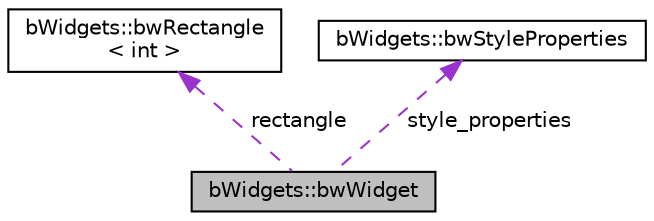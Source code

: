 digraph "bWidgets::bwWidget"
{
 // LATEX_PDF_SIZE
  edge [fontname="Helvetica",fontsize="10",labelfontname="Helvetica",labelfontsize="10"];
  node [fontname="Helvetica",fontsize="10",shape=record];
  Node1 [label="bWidgets::bwWidget",height=0.2,width=0.4,color="black", fillcolor="grey75", style="filled", fontcolor="black",tooltip="Abstract base class that all widgets derive from."];
  Node2 -> Node1 [dir="back",color="darkorchid3",fontsize="10",style="dashed",label=" rectangle" ,fontname="Helvetica"];
  Node2 [label="bWidgets::bwRectangle\l\< int \>",height=0.2,width=0.4,color="black", fillcolor="white", style="filled",URL="$classbWidgets_1_1bwRectangle.html",tooltip=" "];
  Node3 -> Node1 [dir="back",color="darkorchid3",fontsize="10",style="dashed",label=" style_properties" ,fontname="Helvetica"];
  Node3 [label="bWidgets::bwStyleProperties",height=0.2,width=0.4,color="black", fillcolor="white", style="filled",URL="$classbWidgets_1_1bwStyleProperties.html",tooltip="Manage a list of properties (bwStyleProperty instances)."];
}
